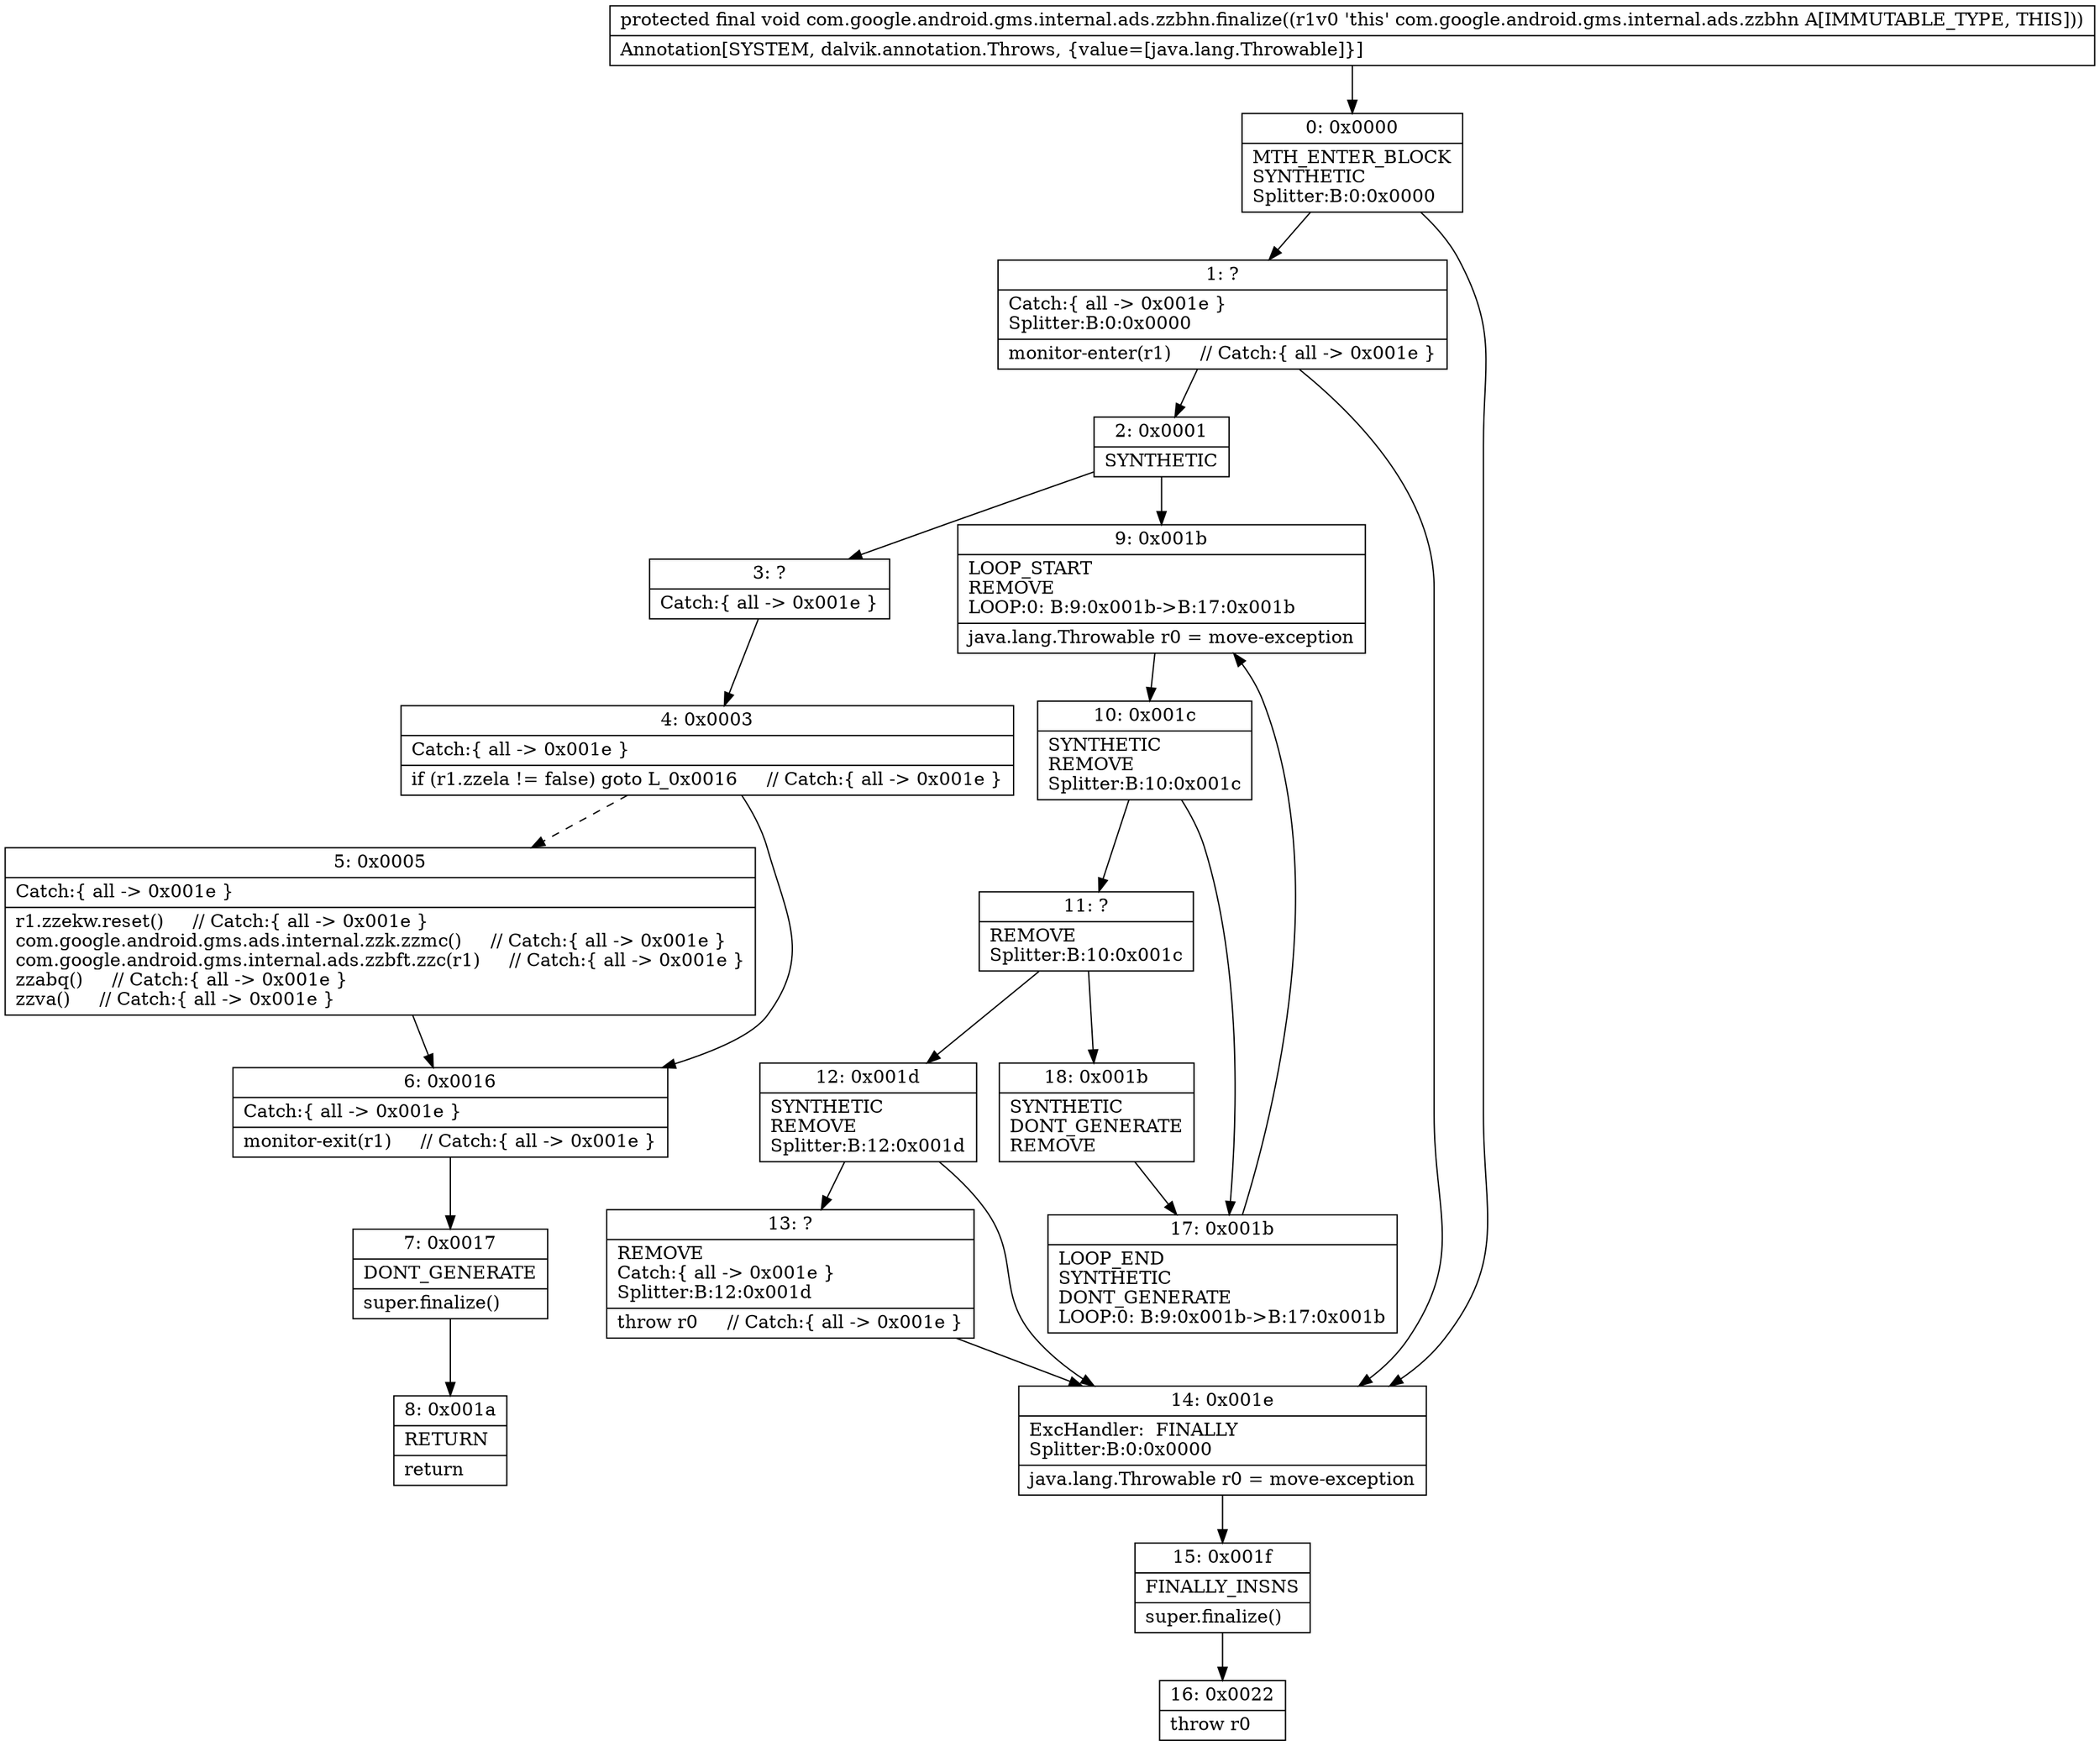 digraph "CFG forcom.google.android.gms.internal.ads.zzbhn.finalize()V" {
Node_0 [shape=record,label="{0\:\ 0x0000|MTH_ENTER_BLOCK\lSYNTHETIC\lSplitter:B:0:0x0000\l}"];
Node_1 [shape=record,label="{1\:\ ?|Catch:\{ all \-\> 0x001e \}\lSplitter:B:0:0x0000\l|monitor\-enter(r1)     \/\/ Catch:\{ all \-\> 0x001e \}\l}"];
Node_2 [shape=record,label="{2\:\ 0x0001|SYNTHETIC\l}"];
Node_3 [shape=record,label="{3\:\ ?|Catch:\{ all \-\> 0x001e \}\l}"];
Node_4 [shape=record,label="{4\:\ 0x0003|Catch:\{ all \-\> 0x001e \}\l|if (r1.zzela != false) goto L_0x0016     \/\/ Catch:\{ all \-\> 0x001e \}\l}"];
Node_5 [shape=record,label="{5\:\ 0x0005|Catch:\{ all \-\> 0x001e \}\l|r1.zzekw.reset()     \/\/ Catch:\{ all \-\> 0x001e \}\lcom.google.android.gms.ads.internal.zzk.zzmc()     \/\/ Catch:\{ all \-\> 0x001e \}\lcom.google.android.gms.internal.ads.zzbft.zzc(r1)     \/\/ Catch:\{ all \-\> 0x001e \}\lzzabq()     \/\/ Catch:\{ all \-\> 0x001e \}\lzzva()     \/\/ Catch:\{ all \-\> 0x001e \}\l}"];
Node_6 [shape=record,label="{6\:\ 0x0016|Catch:\{ all \-\> 0x001e \}\l|monitor\-exit(r1)     \/\/ Catch:\{ all \-\> 0x001e \}\l}"];
Node_7 [shape=record,label="{7\:\ 0x0017|DONT_GENERATE\l|super.finalize()\l}"];
Node_8 [shape=record,label="{8\:\ 0x001a|RETURN\l|return\l}"];
Node_9 [shape=record,label="{9\:\ 0x001b|LOOP_START\lREMOVE\lLOOP:0: B:9:0x001b\-\>B:17:0x001b\l|java.lang.Throwable r0 = move\-exception\l}"];
Node_10 [shape=record,label="{10\:\ 0x001c|SYNTHETIC\lREMOVE\lSplitter:B:10:0x001c\l}"];
Node_11 [shape=record,label="{11\:\ ?|REMOVE\lSplitter:B:10:0x001c\l}"];
Node_12 [shape=record,label="{12\:\ 0x001d|SYNTHETIC\lREMOVE\lSplitter:B:12:0x001d\l}"];
Node_13 [shape=record,label="{13\:\ ?|REMOVE\lCatch:\{ all \-\> 0x001e \}\lSplitter:B:12:0x001d\l|throw r0     \/\/ Catch:\{ all \-\> 0x001e \}\l}"];
Node_14 [shape=record,label="{14\:\ 0x001e|ExcHandler:  FINALLY\lSplitter:B:0:0x0000\l|java.lang.Throwable r0 = move\-exception\l}"];
Node_15 [shape=record,label="{15\:\ 0x001f|FINALLY_INSNS\l|super.finalize()\l}"];
Node_16 [shape=record,label="{16\:\ 0x0022|throw r0\l}"];
Node_17 [shape=record,label="{17\:\ 0x001b|LOOP_END\lSYNTHETIC\lDONT_GENERATE\lLOOP:0: B:9:0x001b\-\>B:17:0x001b\l}"];
Node_18 [shape=record,label="{18\:\ 0x001b|SYNTHETIC\lDONT_GENERATE\lREMOVE\l}"];
MethodNode[shape=record,label="{protected final void com.google.android.gms.internal.ads.zzbhn.finalize((r1v0 'this' com.google.android.gms.internal.ads.zzbhn A[IMMUTABLE_TYPE, THIS]))  | Annotation[SYSTEM, dalvik.annotation.Throws, \{value=[java.lang.Throwable]\}]\l}"];
MethodNode -> Node_0;
Node_0 -> Node_1;
Node_0 -> Node_14;
Node_1 -> Node_2;
Node_1 -> Node_14;
Node_2 -> Node_3;
Node_2 -> Node_9;
Node_3 -> Node_4;
Node_4 -> Node_5[style=dashed];
Node_4 -> Node_6;
Node_5 -> Node_6;
Node_6 -> Node_7;
Node_7 -> Node_8;
Node_9 -> Node_10;
Node_10 -> Node_11;
Node_10 -> Node_17;
Node_11 -> Node_12;
Node_11 -> Node_18;
Node_12 -> Node_13;
Node_12 -> Node_14;
Node_13 -> Node_14;
Node_14 -> Node_15;
Node_15 -> Node_16;
Node_17 -> Node_9;
Node_18 -> Node_17;
}

